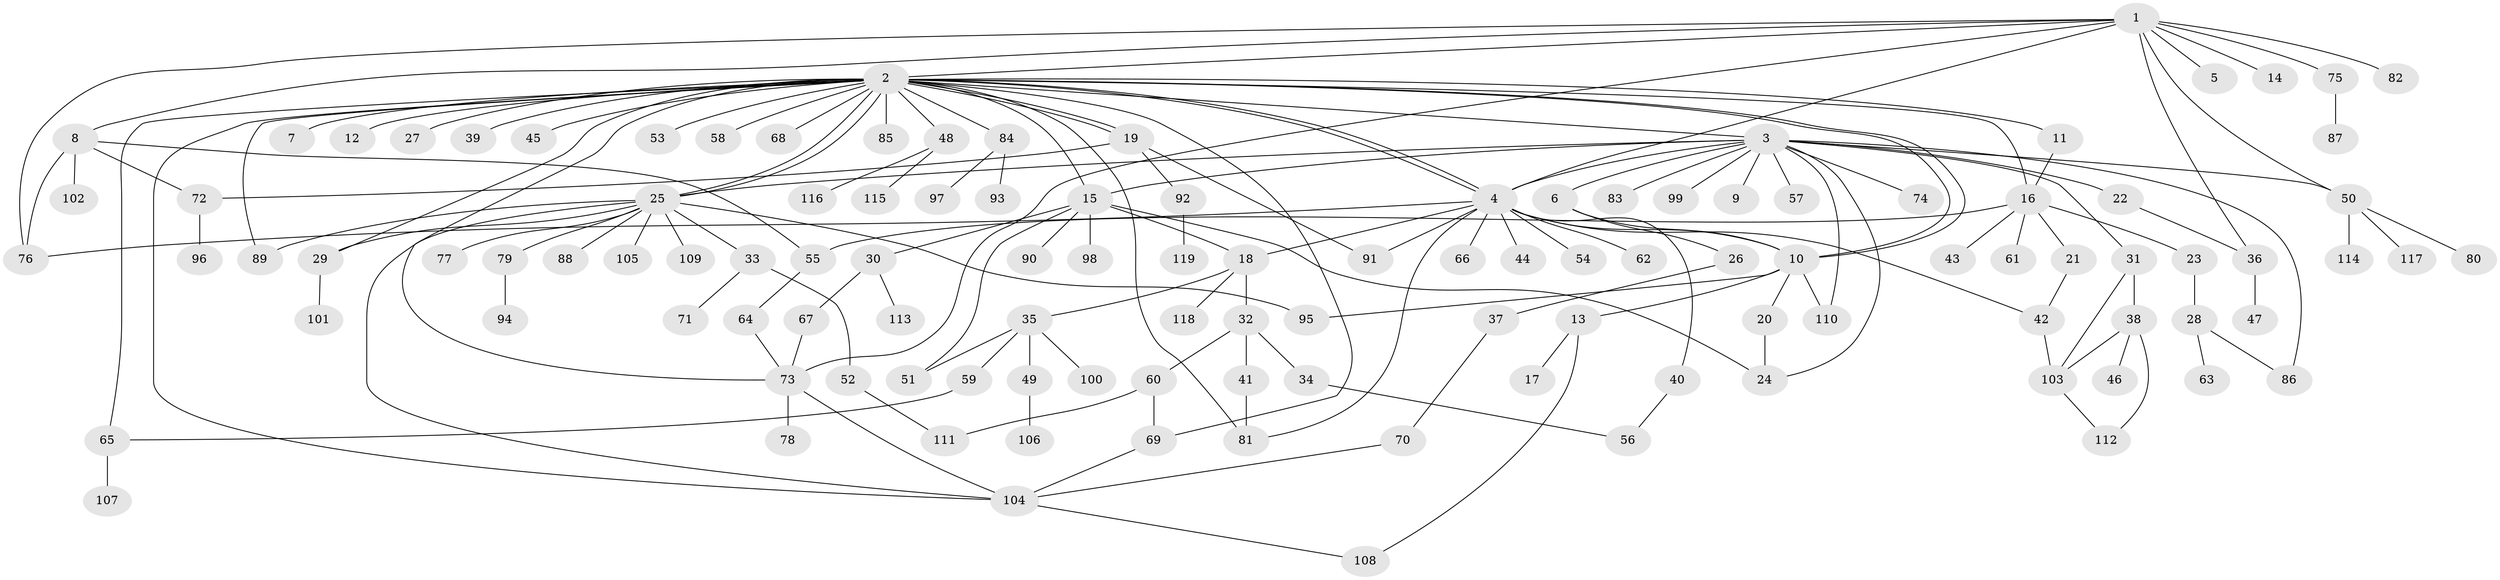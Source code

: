 // Generated by graph-tools (version 1.1) at 2025/26/03/09/25 03:26:01]
// undirected, 119 vertices, 163 edges
graph export_dot {
graph [start="1"]
  node [color=gray90,style=filled];
  1;
  2;
  3;
  4;
  5;
  6;
  7;
  8;
  9;
  10;
  11;
  12;
  13;
  14;
  15;
  16;
  17;
  18;
  19;
  20;
  21;
  22;
  23;
  24;
  25;
  26;
  27;
  28;
  29;
  30;
  31;
  32;
  33;
  34;
  35;
  36;
  37;
  38;
  39;
  40;
  41;
  42;
  43;
  44;
  45;
  46;
  47;
  48;
  49;
  50;
  51;
  52;
  53;
  54;
  55;
  56;
  57;
  58;
  59;
  60;
  61;
  62;
  63;
  64;
  65;
  66;
  67;
  68;
  69;
  70;
  71;
  72;
  73;
  74;
  75;
  76;
  77;
  78;
  79;
  80;
  81;
  82;
  83;
  84;
  85;
  86;
  87;
  88;
  89;
  90;
  91;
  92;
  93;
  94;
  95;
  96;
  97;
  98;
  99;
  100;
  101;
  102;
  103;
  104;
  105;
  106;
  107;
  108;
  109;
  110;
  111;
  112;
  113;
  114;
  115;
  116;
  117;
  118;
  119;
  1 -- 2;
  1 -- 4;
  1 -- 5;
  1 -- 8;
  1 -- 14;
  1 -- 36;
  1 -- 50;
  1 -- 73;
  1 -- 75;
  1 -- 76;
  1 -- 82;
  2 -- 3;
  2 -- 4;
  2 -- 4;
  2 -- 7;
  2 -- 10;
  2 -- 10;
  2 -- 11;
  2 -- 12;
  2 -- 15;
  2 -- 16;
  2 -- 19;
  2 -- 19;
  2 -- 25;
  2 -- 25;
  2 -- 27;
  2 -- 29;
  2 -- 39;
  2 -- 45;
  2 -- 48;
  2 -- 53;
  2 -- 58;
  2 -- 65;
  2 -- 68;
  2 -- 69;
  2 -- 73;
  2 -- 81;
  2 -- 84;
  2 -- 85;
  2 -- 89;
  2 -- 104;
  3 -- 4;
  3 -- 6;
  3 -- 9;
  3 -- 15;
  3 -- 22;
  3 -- 24;
  3 -- 25;
  3 -- 31;
  3 -- 50;
  3 -- 57;
  3 -- 74;
  3 -- 83;
  3 -- 86;
  3 -- 99;
  3 -- 110;
  4 -- 10;
  4 -- 18;
  4 -- 40;
  4 -- 42;
  4 -- 44;
  4 -- 54;
  4 -- 62;
  4 -- 66;
  4 -- 76;
  4 -- 81;
  4 -- 91;
  6 -- 10;
  6 -- 26;
  8 -- 55;
  8 -- 72;
  8 -- 76;
  8 -- 102;
  10 -- 13;
  10 -- 20;
  10 -- 95;
  10 -- 110;
  11 -- 16;
  13 -- 17;
  13 -- 108;
  15 -- 18;
  15 -- 24;
  15 -- 30;
  15 -- 51;
  15 -- 90;
  15 -- 98;
  16 -- 21;
  16 -- 23;
  16 -- 43;
  16 -- 55;
  16 -- 61;
  18 -- 32;
  18 -- 35;
  18 -- 118;
  19 -- 72;
  19 -- 91;
  19 -- 92;
  20 -- 24;
  21 -- 42;
  22 -- 36;
  23 -- 28;
  25 -- 29;
  25 -- 33;
  25 -- 77;
  25 -- 79;
  25 -- 88;
  25 -- 89;
  25 -- 95;
  25 -- 104;
  25 -- 105;
  25 -- 109;
  26 -- 37;
  28 -- 63;
  28 -- 86;
  29 -- 101;
  30 -- 67;
  30 -- 113;
  31 -- 38;
  31 -- 103;
  32 -- 34;
  32 -- 41;
  32 -- 60;
  33 -- 52;
  33 -- 71;
  34 -- 56;
  35 -- 49;
  35 -- 51;
  35 -- 59;
  35 -- 100;
  36 -- 47;
  37 -- 70;
  38 -- 46;
  38 -- 103;
  38 -- 112;
  40 -- 56;
  41 -- 81;
  42 -- 103;
  48 -- 115;
  48 -- 116;
  49 -- 106;
  50 -- 80;
  50 -- 114;
  50 -- 117;
  52 -- 111;
  55 -- 64;
  59 -- 65;
  60 -- 69;
  60 -- 111;
  64 -- 73;
  65 -- 107;
  67 -- 73;
  69 -- 104;
  70 -- 104;
  72 -- 96;
  73 -- 78;
  73 -- 104;
  75 -- 87;
  79 -- 94;
  84 -- 93;
  84 -- 97;
  92 -- 119;
  103 -- 112;
  104 -- 108;
}
